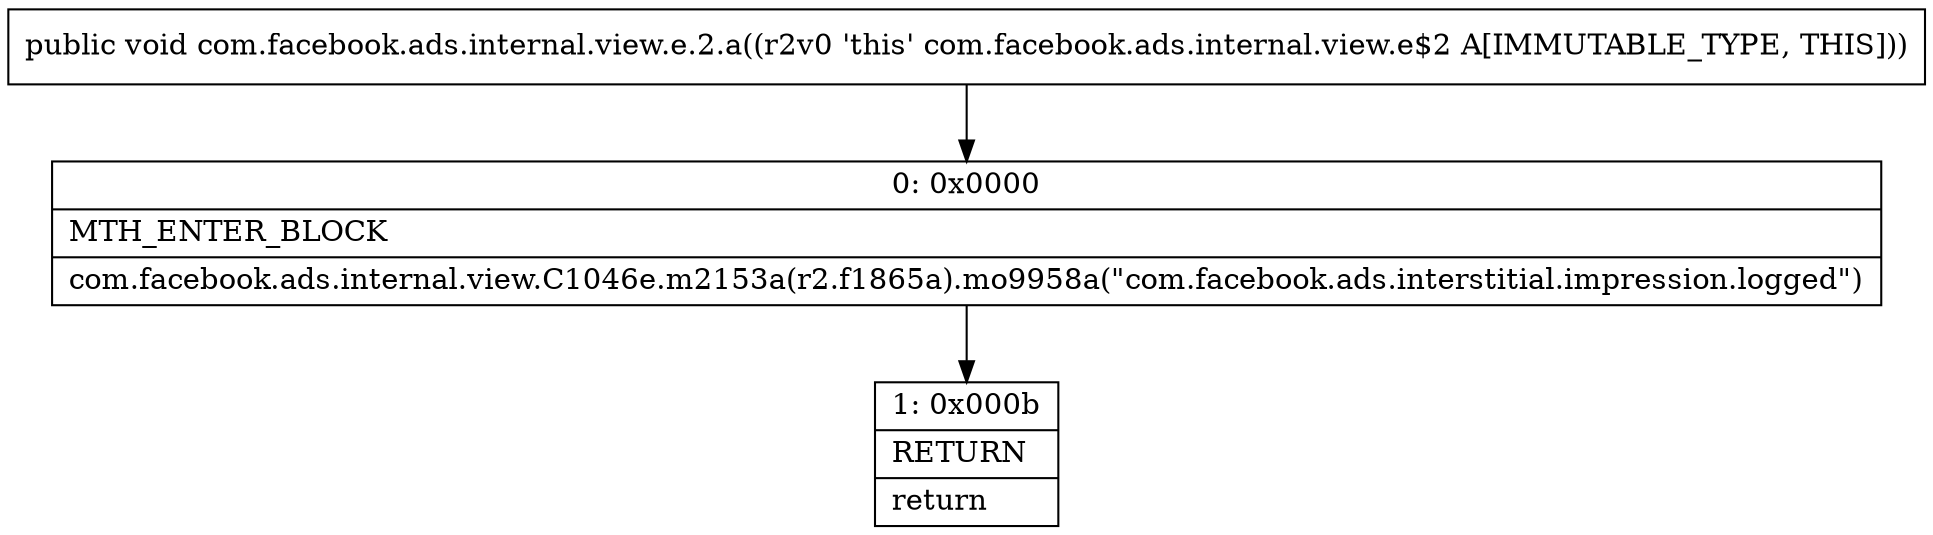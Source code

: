 digraph "CFG forcom.facebook.ads.internal.view.e.2.a()V" {
Node_0 [shape=record,label="{0\:\ 0x0000|MTH_ENTER_BLOCK\l|com.facebook.ads.internal.view.C1046e.m2153a(r2.f1865a).mo9958a(\"com.facebook.ads.interstitial.impression.logged\")\l}"];
Node_1 [shape=record,label="{1\:\ 0x000b|RETURN\l|return\l}"];
MethodNode[shape=record,label="{public void com.facebook.ads.internal.view.e.2.a((r2v0 'this' com.facebook.ads.internal.view.e$2 A[IMMUTABLE_TYPE, THIS])) }"];
MethodNode -> Node_0;
Node_0 -> Node_1;
}

